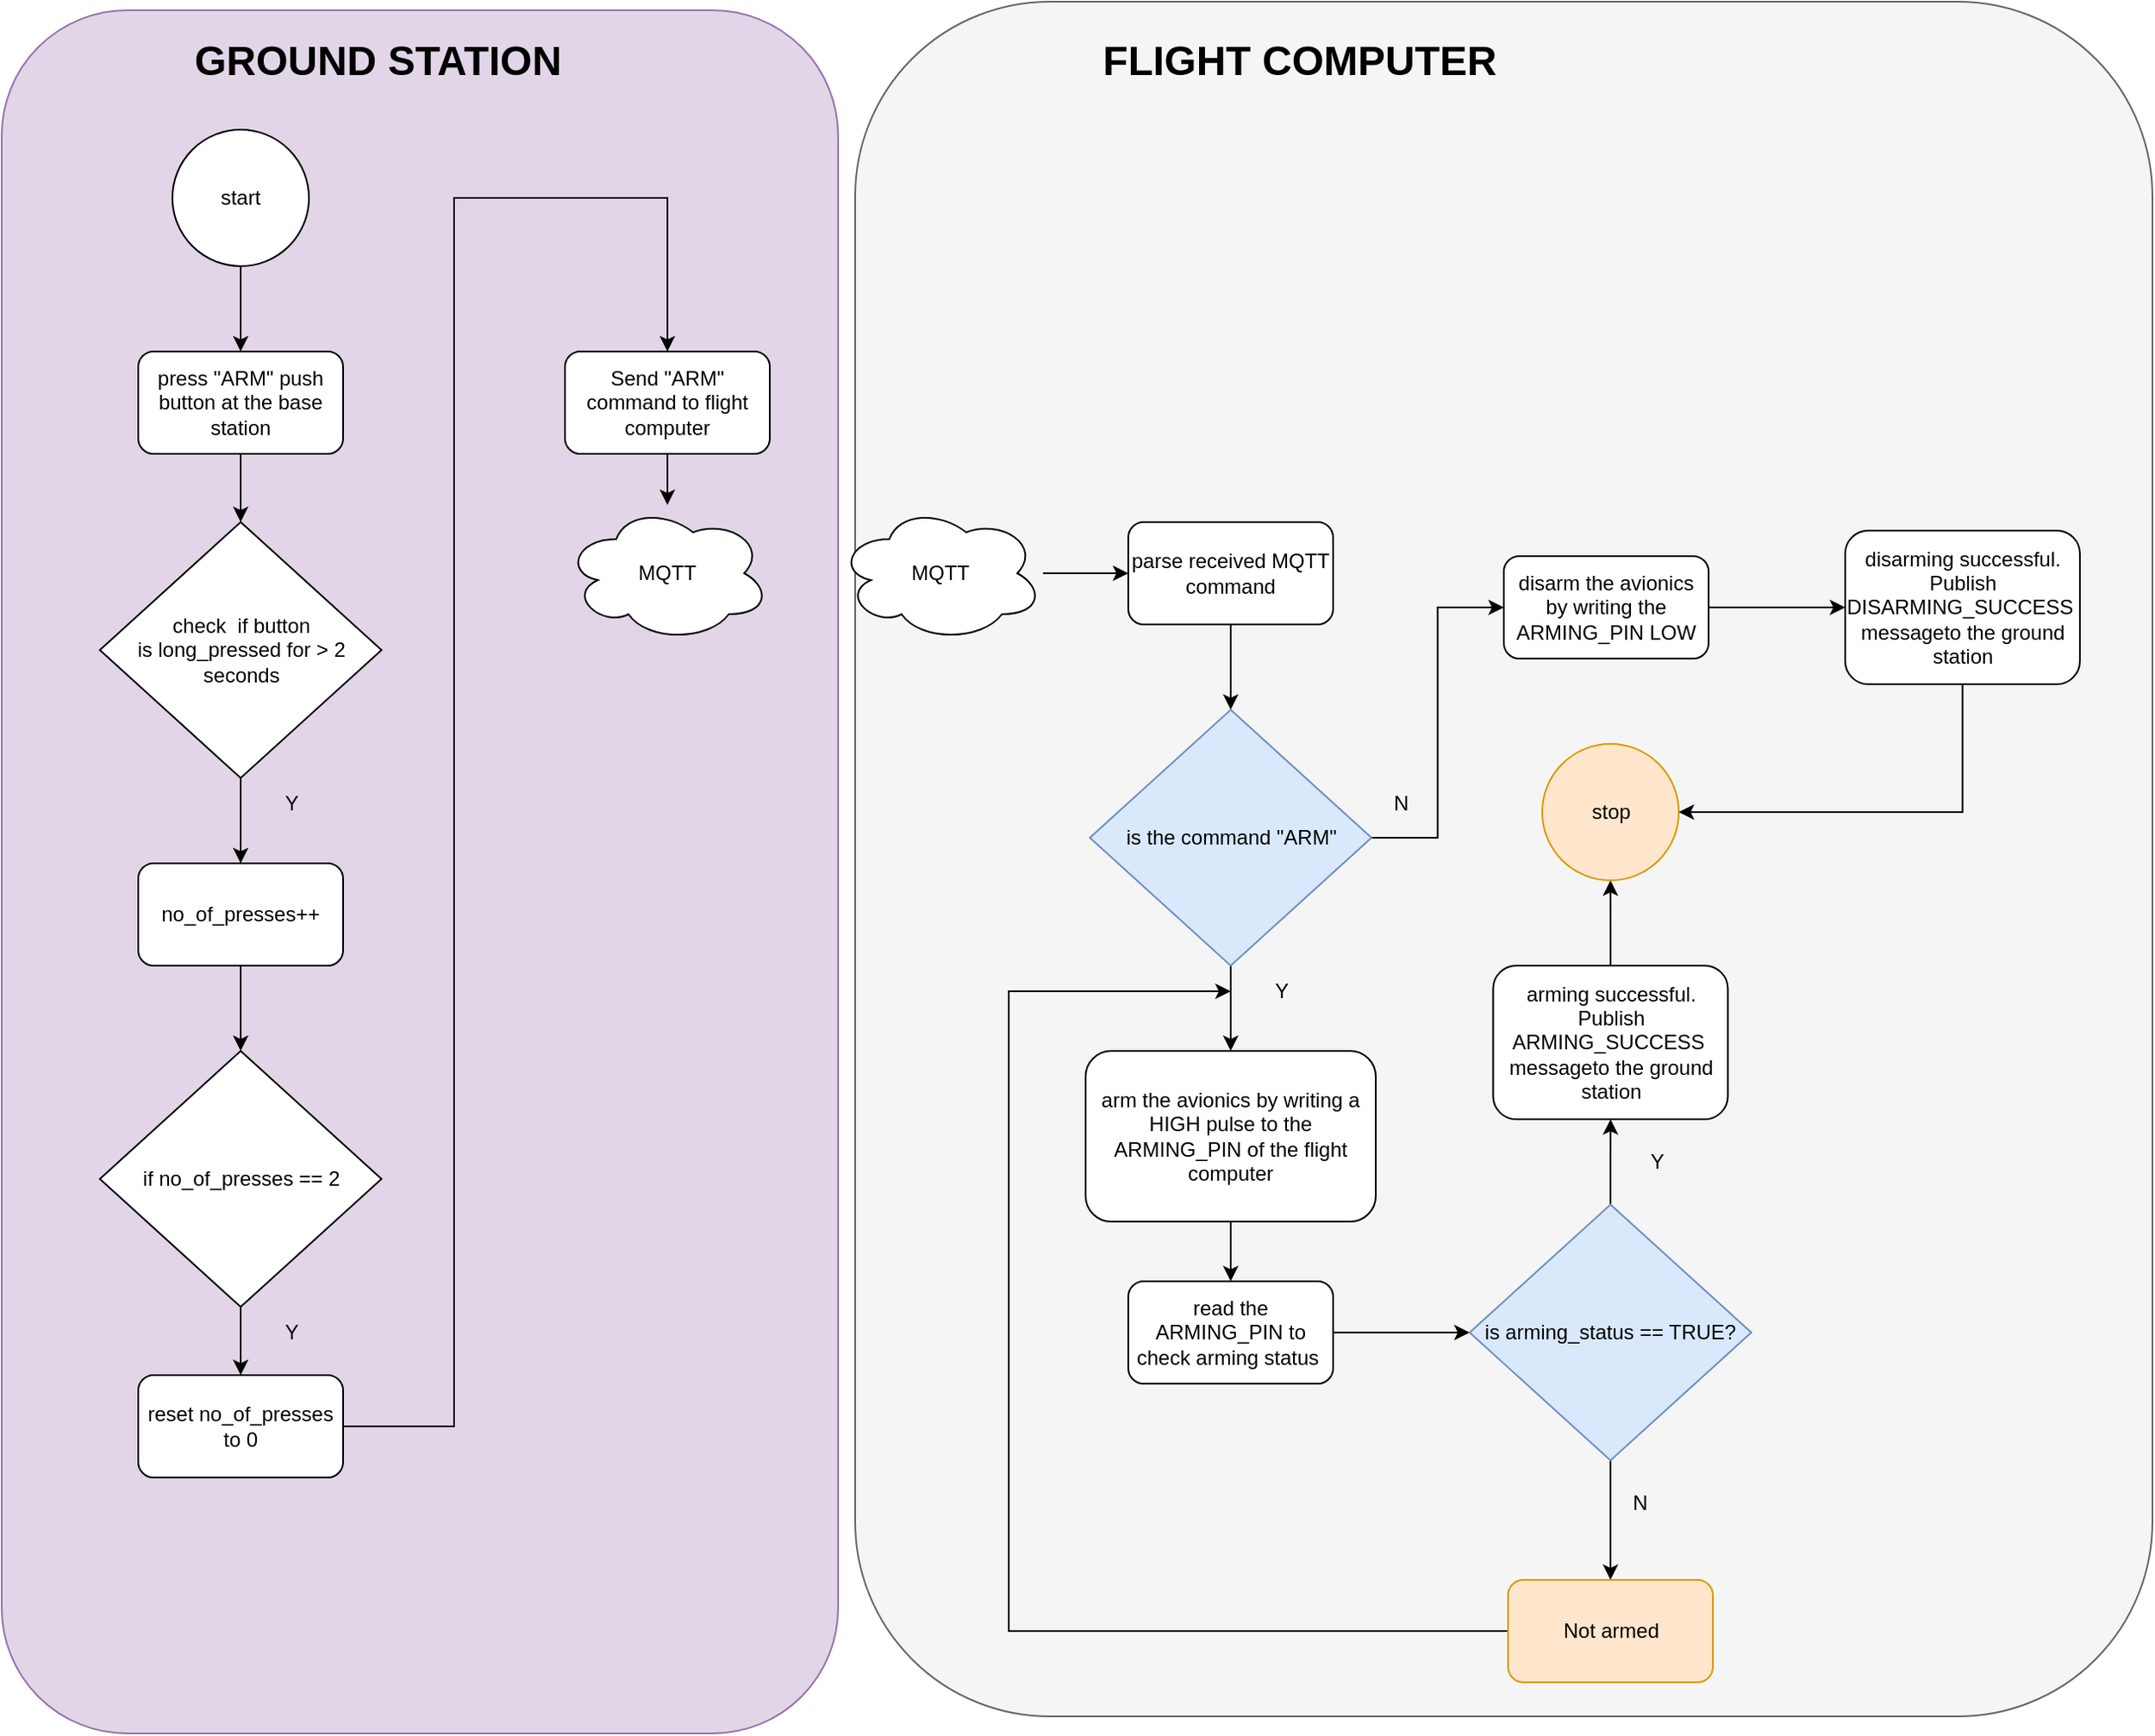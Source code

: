 <mxfile version="23.1.5" type="device">
  <diagram name="Page-1" id="Z8BiXSvluWIJ6HaIwrIF">
    <mxGraphModel dx="1591" dy="963" grid="1" gridSize="10" guides="1" tooltips="1" connect="1" arrows="1" fold="1" page="1" pageScale="1" pageWidth="1654" pageHeight="1169" math="0" shadow="0">
      <root>
        <mxCell id="0" />
        <mxCell id="1" parent="0" />
        <mxCell id="grrOnaRMzCS4ievq40nL-47" value="" style="rounded=1;whiteSpace=wrap;html=1;fillColor=#f5f5f5;fontColor=#333333;strokeColor=#666666;" vertex="1" parent="1">
          <mxGeometry x="800" y="95" width="760" height="1005" as="geometry" />
        </mxCell>
        <mxCell id="grrOnaRMzCS4ievq40nL-45" value="" style="rounded=1;whiteSpace=wrap;html=1;fillColor=#e1d5e7;strokeColor=#9673a6;" vertex="1" parent="1">
          <mxGeometry x="300" y="100" width="490" height="1010" as="geometry" />
        </mxCell>
        <mxCell id="grrOnaRMzCS4ievq40nL-12" value="" style="edgeStyle=orthogonalEdgeStyle;rounded=0;orthogonalLoop=1;jettySize=auto;html=1;" edge="1" parent="1" source="grrOnaRMzCS4ievq40nL-2" target="grrOnaRMzCS4ievq40nL-5">
          <mxGeometry relative="1" as="geometry" />
        </mxCell>
        <mxCell id="grrOnaRMzCS4ievq40nL-2" value="press &quot;ARM&quot; push button at the base station" style="rounded=1;whiteSpace=wrap;html=1;" vertex="1" parent="1">
          <mxGeometry x="380" y="300" width="120" height="60" as="geometry" />
        </mxCell>
        <mxCell id="grrOnaRMzCS4ievq40nL-11" value="" style="edgeStyle=orthogonalEdgeStyle;rounded=0;orthogonalLoop=1;jettySize=auto;html=1;" edge="1" parent="1" source="grrOnaRMzCS4ievq40nL-3" target="grrOnaRMzCS4ievq40nL-2">
          <mxGeometry relative="1" as="geometry" />
        </mxCell>
        <mxCell id="grrOnaRMzCS4ievq40nL-3" value="start" style="ellipse;whiteSpace=wrap;html=1;aspect=fixed;" vertex="1" parent="1">
          <mxGeometry x="400" y="170" width="80" height="80" as="geometry" />
        </mxCell>
        <mxCell id="grrOnaRMzCS4ievq40nL-13" value="" style="edgeStyle=orthogonalEdgeStyle;rounded=0;orthogonalLoop=1;jettySize=auto;html=1;" edge="1" parent="1" source="grrOnaRMzCS4ievq40nL-5" target="grrOnaRMzCS4ievq40nL-7">
          <mxGeometry relative="1" as="geometry" />
        </mxCell>
        <mxCell id="grrOnaRMzCS4ievq40nL-5" value="check&amp;nbsp; if button &lt;br&gt;is long_pressed for &amp;gt; 2 seconds" style="rhombus;whiteSpace=wrap;html=1;" vertex="1" parent="1">
          <mxGeometry x="357.5" y="400" width="165" height="150" as="geometry" />
        </mxCell>
        <mxCell id="grrOnaRMzCS4ievq40nL-6" value="Y" style="text;html=1;align=center;verticalAlign=middle;whiteSpace=wrap;rounded=0;" vertex="1" parent="1">
          <mxGeometry x="440" y="550" width="60" height="30" as="geometry" />
        </mxCell>
        <mxCell id="grrOnaRMzCS4ievq40nL-14" value="" style="edgeStyle=orthogonalEdgeStyle;rounded=0;orthogonalLoop=1;jettySize=auto;html=1;" edge="1" parent="1" source="grrOnaRMzCS4ievq40nL-7" target="grrOnaRMzCS4ievq40nL-8">
          <mxGeometry relative="1" as="geometry" />
        </mxCell>
        <mxCell id="grrOnaRMzCS4ievq40nL-7" value="no_of_presses++" style="rounded=1;whiteSpace=wrap;html=1;" vertex="1" parent="1">
          <mxGeometry x="380" y="600" width="120" height="60" as="geometry" />
        </mxCell>
        <mxCell id="grrOnaRMzCS4ievq40nL-17" value="" style="edgeStyle=orthogonalEdgeStyle;rounded=0;orthogonalLoop=1;jettySize=auto;html=1;" edge="1" parent="1" source="grrOnaRMzCS4ievq40nL-8" target="grrOnaRMzCS4ievq40nL-9">
          <mxGeometry relative="1" as="geometry" />
        </mxCell>
        <mxCell id="grrOnaRMzCS4ievq40nL-8" value="if no_of_presses == 2" style="rhombus;whiteSpace=wrap;html=1;" vertex="1" parent="1">
          <mxGeometry x="357.5" y="710" width="165" height="150" as="geometry" />
        </mxCell>
        <mxCell id="grrOnaRMzCS4ievq40nL-16" style="edgeStyle=orthogonalEdgeStyle;rounded=0;orthogonalLoop=1;jettySize=auto;html=1;entryX=0.5;entryY=0;entryDx=0;entryDy=0;" edge="1" parent="1" source="grrOnaRMzCS4ievq40nL-9" target="grrOnaRMzCS4ievq40nL-10">
          <mxGeometry relative="1" as="geometry">
            <Array as="points">
              <mxPoint x="565" y="930" />
              <mxPoint x="565" y="210" />
              <mxPoint x="690" y="210" />
            </Array>
          </mxGeometry>
        </mxCell>
        <mxCell id="grrOnaRMzCS4ievq40nL-9" value="reset no_of_presses to 0" style="rounded=1;whiteSpace=wrap;html=1;" vertex="1" parent="1">
          <mxGeometry x="380" y="900" width="120" height="60" as="geometry" />
        </mxCell>
        <mxCell id="grrOnaRMzCS4ievq40nL-20" value="" style="edgeStyle=orthogonalEdgeStyle;rounded=0;orthogonalLoop=1;jettySize=auto;html=1;" edge="1" parent="1" source="grrOnaRMzCS4ievq40nL-10" target="grrOnaRMzCS4ievq40nL-19">
          <mxGeometry relative="1" as="geometry" />
        </mxCell>
        <mxCell id="grrOnaRMzCS4ievq40nL-10" value="Send &quot;ARM&quot; command to flight computer" style="rounded=1;whiteSpace=wrap;html=1;" vertex="1" parent="1">
          <mxGeometry x="630" y="300" width="120" height="60" as="geometry" />
        </mxCell>
        <mxCell id="grrOnaRMzCS4ievq40nL-18" value="Y" style="text;html=1;align=center;verticalAlign=middle;whiteSpace=wrap;rounded=0;" vertex="1" parent="1">
          <mxGeometry x="440" y="860" width="60" height="30" as="geometry" />
        </mxCell>
        <mxCell id="grrOnaRMzCS4ievq40nL-19" value="MQTT" style="ellipse;shape=cloud;whiteSpace=wrap;html=1;" vertex="1" parent="1">
          <mxGeometry x="630" y="390" width="120" height="80" as="geometry" />
        </mxCell>
        <mxCell id="grrOnaRMzCS4ievq40nL-23" value="" style="edgeStyle=orthogonalEdgeStyle;rounded=0;orthogonalLoop=1;jettySize=auto;html=1;" edge="1" parent="1" source="grrOnaRMzCS4ievq40nL-21" target="grrOnaRMzCS4ievq40nL-22">
          <mxGeometry relative="1" as="geometry">
            <Array as="points">
              <mxPoint x="880" y="430" />
              <mxPoint x="880" y="430" />
            </Array>
          </mxGeometry>
        </mxCell>
        <mxCell id="grrOnaRMzCS4ievq40nL-21" value="MQTT" style="ellipse;shape=cloud;whiteSpace=wrap;html=1;" vertex="1" parent="1">
          <mxGeometry x="790" y="390" width="120" height="80" as="geometry" />
        </mxCell>
        <mxCell id="grrOnaRMzCS4ievq40nL-26" value="" style="edgeStyle=orthogonalEdgeStyle;rounded=0;orthogonalLoop=1;jettySize=auto;html=1;" edge="1" parent="1" source="grrOnaRMzCS4ievq40nL-22" target="grrOnaRMzCS4ievq40nL-24">
          <mxGeometry relative="1" as="geometry" />
        </mxCell>
        <mxCell id="grrOnaRMzCS4ievq40nL-22" value="parse received MQTT&lt;br&gt;command" style="rounded=1;whiteSpace=wrap;html=1;" vertex="1" parent="1">
          <mxGeometry x="960" y="400" width="120" height="60" as="geometry" />
        </mxCell>
        <mxCell id="grrOnaRMzCS4ievq40nL-27" value="" style="edgeStyle=orthogonalEdgeStyle;rounded=0;orthogonalLoop=1;jettySize=auto;html=1;" edge="1" parent="1" source="grrOnaRMzCS4ievq40nL-24" target="grrOnaRMzCS4ievq40nL-25">
          <mxGeometry relative="1" as="geometry" />
        </mxCell>
        <mxCell id="grrOnaRMzCS4ievq40nL-50" style="edgeStyle=orthogonalEdgeStyle;rounded=0;orthogonalLoop=1;jettySize=auto;html=1;entryX=0;entryY=0.5;entryDx=0;entryDy=0;" edge="1" parent="1" source="grrOnaRMzCS4ievq40nL-24" target="grrOnaRMzCS4ievq40nL-49">
          <mxGeometry relative="1" as="geometry" />
        </mxCell>
        <mxCell id="grrOnaRMzCS4ievq40nL-24" value="is the command &quot;ARM&quot;" style="rhombus;whiteSpace=wrap;html=1;fillColor=#dae8fc;strokeColor=#6c8ebf;" vertex="1" parent="1">
          <mxGeometry x="937.5" y="510" width="165" height="150" as="geometry" />
        </mxCell>
        <mxCell id="grrOnaRMzCS4ievq40nL-30" value="" style="edgeStyle=orthogonalEdgeStyle;rounded=0;orthogonalLoop=1;jettySize=auto;html=1;" edge="1" parent="1" source="grrOnaRMzCS4ievq40nL-25" target="grrOnaRMzCS4ievq40nL-29">
          <mxGeometry relative="1" as="geometry" />
        </mxCell>
        <mxCell id="grrOnaRMzCS4ievq40nL-25" value="arm the avionics by writing a HIGH pulse to the ARMING_PIN of the flight computer" style="rounded=1;whiteSpace=wrap;html=1;" vertex="1" parent="1">
          <mxGeometry x="935" y="710" width="170" height="100" as="geometry" />
        </mxCell>
        <mxCell id="grrOnaRMzCS4ievq40nL-28" value="Y" style="text;html=1;align=center;verticalAlign=middle;whiteSpace=wrap;rounded=0;" vertex="1" parent="1">
          <mxGeometry x="1020" y="660" width="60" height="30" as="geometry" />
        </mxCell>
        <mxCell id="grrOnaRMzCS4ievq40nL-33" value="" style="edgeStyle=orthogonalEdgeStyle;rounded=0;orthogonalLoop=1;jettySize=auto;html=1;" edge="1" parent="1" source="grrOnaRMzCS4ievq40nL-29" target="grrOnaRMzCS4ievq40nL-32">
          <mxGeometry relative="1" as="geometry" />
        </mxCell>
        <mxCell id="grrOnaRMzCS4ievq40nL-29" value="read the ARMING_PIN to check arming status&amp;nbsp;" style="rounded=1;whiteSpace=wrap;html=1;" vertex="1" parent="1">
          <mxGeometry x="960" y="845" width="120" height="60" as="geometry" />
        </mxCell>
        <mxCell id="grrOnaRMzCS4ievq40nL-35" value="" style="edgeStyle=orthogonalEdgeStyle;rounded=0;orthogonalLoop=1;jettySize=auto;html=1;" edge="1" parent="1" source="grrOnaRMzCS4ievq40nL-32" target="grrOnaRMzCS4ievq40nL-34">
          <mxGeometry relative="1" as="geometry" />
        </mxCell>
        <mxCell id="grrOnaRMzCS4ievq40nL-42" value="" style="edgeStyle=orthogonalEdgeStyle;rounded=0;orthogonalLoop=1;jettySize=auto;html=1;" edge="1" parent="1" source="grrOnaRMzCS4ievq40nL-32" target="grrOnaRMzCS4ievq40nL-41">
          <mxGeometry relative="1" as="geometry" />
        </mxCell>
        <mxCell id="grrOnaRMzCS4ievq40nL-32" value="is arming_status == TRUE?" style="rhombus;whiteSpace=wrap;html=1;fillColor=#dae8fc;strokeColor=#6c8ebf;" vertex="1" parent="1">
          <mxGeometry x="1160" y="800" width="165" height="150" as="geometry" />
        </mxCell>
        <mxCell id="grrOnaRMzCS4ievq40nL-37" value="" style="edgeStyle=orthogonalEdgeStyle;rounded=0;orthogonalLoop=1;jettySize=auto;html=1;" edge="1" parent="1" source="grrOnaRMzCS4ievq40nL-34" target="grrOnaRMzCS4ievq40nL-36">
          <mxGeometry relative="1" as="geometry" />
        </mxCell>
        <mxCell id="grrOnaRMzCS4ievq40nL-34" value="arming successful. Publish ARMING_SUCCESS&amp;nbsp; messageto the ground station" style="rounded=1;whiteSpace=wrap;html=1;" vertex="1" parent="1">
          <mxGeometry x="1173.75" y="660" width="137.5" height="90" as="geometry" />
        </mxCell>
        <mxCell id="grrOnaRMzCS4ievq40nL-36" value="stop" style="ellipse;whiteSpace=wrap;html=1;aspect=fixed;fillColor=#ffe6cc;strokeColor=#d79b00;" vertex="1" parent="1">
          <mxGeometry x="1202.5" y="530" width="80" height="80" as="geometry" />
        </mxCell>
        <mxCell id="grrOnaRMzCS4ievq40nL-38" value="Y" style="text;html=1;align=center;verticalAlign=middle;whiteSpace=wrap;rounded=0;" vertex="1" parent="1">
          <mxGeometry x="1240" y="760" width="60" height="30" as="geometry" />
        </mxCell>
        <mxCell id="grrOnaRMzCS4ievq40nL-39" value="N" style="text;html=1;align=center;verticalAlign=middle;whiteSpace=wrap;rounded=0;" vertex="1" parent="1">
          <mxGeometry x="1230" y="960" width="60" height="30" as="geometry" />
        </mxCell>
        <mxCell id="grrOnaRMzCS4ievq40nL-43" style="edgeStyle=orthogonalEdgeStyle;rounded=0;orthogonalLoop=1;jettySize=auto;html=1;entryX=0;entryY=0.5;entryDx=0;entryDy=0;" edge="1" parent="1" source="grrOnaRMzCS4ievq40nL-41" target="grrOnaRMzCS4ievq40nL-28">
          <mxGeometry relative="1" as="geometry">
            <Array as="points">
              <mxPoint x="890" y="1050" />
              <mxPoint x="890" y="675" />
            </Array>
          </mxGeometry>
        </mxCell>
        <mxCell id="grrOnaRMzCS4ievq40nL-41" value="Not armed" style="rounded=1;whiteSpace=wrap;html=1;fillColor=#ffe6cc;strokeColor=#d79b00;" vertex="1" parent="1">
          <mxGeometry x="1182.5" y="1020" width="120" height="60" as="geometry" />
        </mxCell>
        <mxCell id="grrOnaRMzCS4ievq40nL-46" value="GROUND STATION" style="text;strokeColor=none;fillColor=none;html=1;fontSize=24;fontStyle=1;verticalAlign=middle;align=center;" vertex="1" parent="1">
          <mxGeometry x="470" y="110" width="100" height="40" as="geometry" />
        </mxCell>
        <mxCell id="grrOnaRMzCS4ievq40nL-48" value="FLIGHT COMPUTER" style="text;strokeColor=none;fillColor=none;html=1;fontSize=24;fontStyle=1;verticalAlign=middle;align=center;" vertex="1" parent="1">
          <mxGeometry x="1010" y="110" width="100" height="40" as="geometry" />
        </mxCell>
        <mxCell id="grrOnaRMzCS4ievq40nL-54" value="" style="edgeStyle=orthogonalEdgeStyle;rounded=0;orthogonalLoop=1;jettySize=auto;html=1;" edge="1" parent="1" source="grrOnaRMzCS4ievq40nL-49" target="grrOnaRMzCS4ievq40nL-52">
          <mxGeometry relative="1" as="geometry" />
        </mxCell>
        <mxCell id="grrOnaRMzCS4ievq40nL-49" value="disarm the avionics by writing the ARMING_PIN LOW" style="rounded=1;whiteSpace=wrap;html=1;" vertex="1" parent="1">
          <mxGeometry x="1180" y="420" width="120" height="60" as="geometry" />
        </mxCell>
        <mxCell id="grrOnaRMzCS4ievq40nL-51" value="N" style="text;html=1;align=center;verticalAlign=middle;whiteSpace=wrap;rounded=0;" vertex="1" parent="1">
          <mxGeometry x="1090" y="550" width="60" height="30" as="geometry" />
        </mxCell>
        <mxCell id="grrOnaRMzCS4ievq40nL-57" style="edgeStyle=orthogonalEdgeStyle;rounded=0;orthogonalLoop=1;jettySize=auto;html=1;" edge="1" parent="1" source="grrOnaRMzCS4ievq40nL-52" target="grrOnaRMzCS4ievq40nL-36">
          <mxGeometry relative="1" as="geometry">
            <Array as="points">
              <mxPoint x="1449" y="570" />
            </Array>
          </mxGeometry>
        </mxCell>
        <mxCell id="grrOnaRMzCS4ievq40nL-52" value="disarming successful. Publish DISARMING_SUCCESS&amp;nbsp; messageto the ground station" style="rounded=1;whiteSpace=wrap;html=1;" vertex="1" parent="1">
          <mxGeometry x="1380" y="405" width="137.5" height="90" as="geometry" />
        </mxCell>
      </root>
    </mxGraphModel>
  </diagram>
</mxfile>
